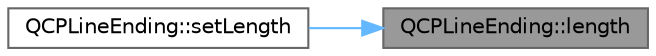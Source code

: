 digraph "QCPLineEnding::length"
{
 // LATEX_PDF_SIZE
  bgcolor="transparent";
  edge [fontname=Helvetica,fontsize=10,labelfontname=Helvetica,labelfontsize=10];
  node [fontname=Helvetica,fontsize=10,shape=box,height=0.2,width=0.4];
  rankdir="RL";
  Node1 [label="QCPLineEnding::length",height=0.2,width=0.4,color="gray40", fillcolor="grey60", style="filled", fontcolor="black",tooltip=" "];
  Node1 -> Node2 [dir="back",color="steelblue1",style="solid"];
  Node2 [label="QCPLineEnding::setLength",height=0.2,width=0.4,color="grey40", fillcolor="white", style="filled",URL="$class_q_c_p_line_ending.html#ae36fa01763751cd64b7f56c3507e935a",tooltip=" "];
}
